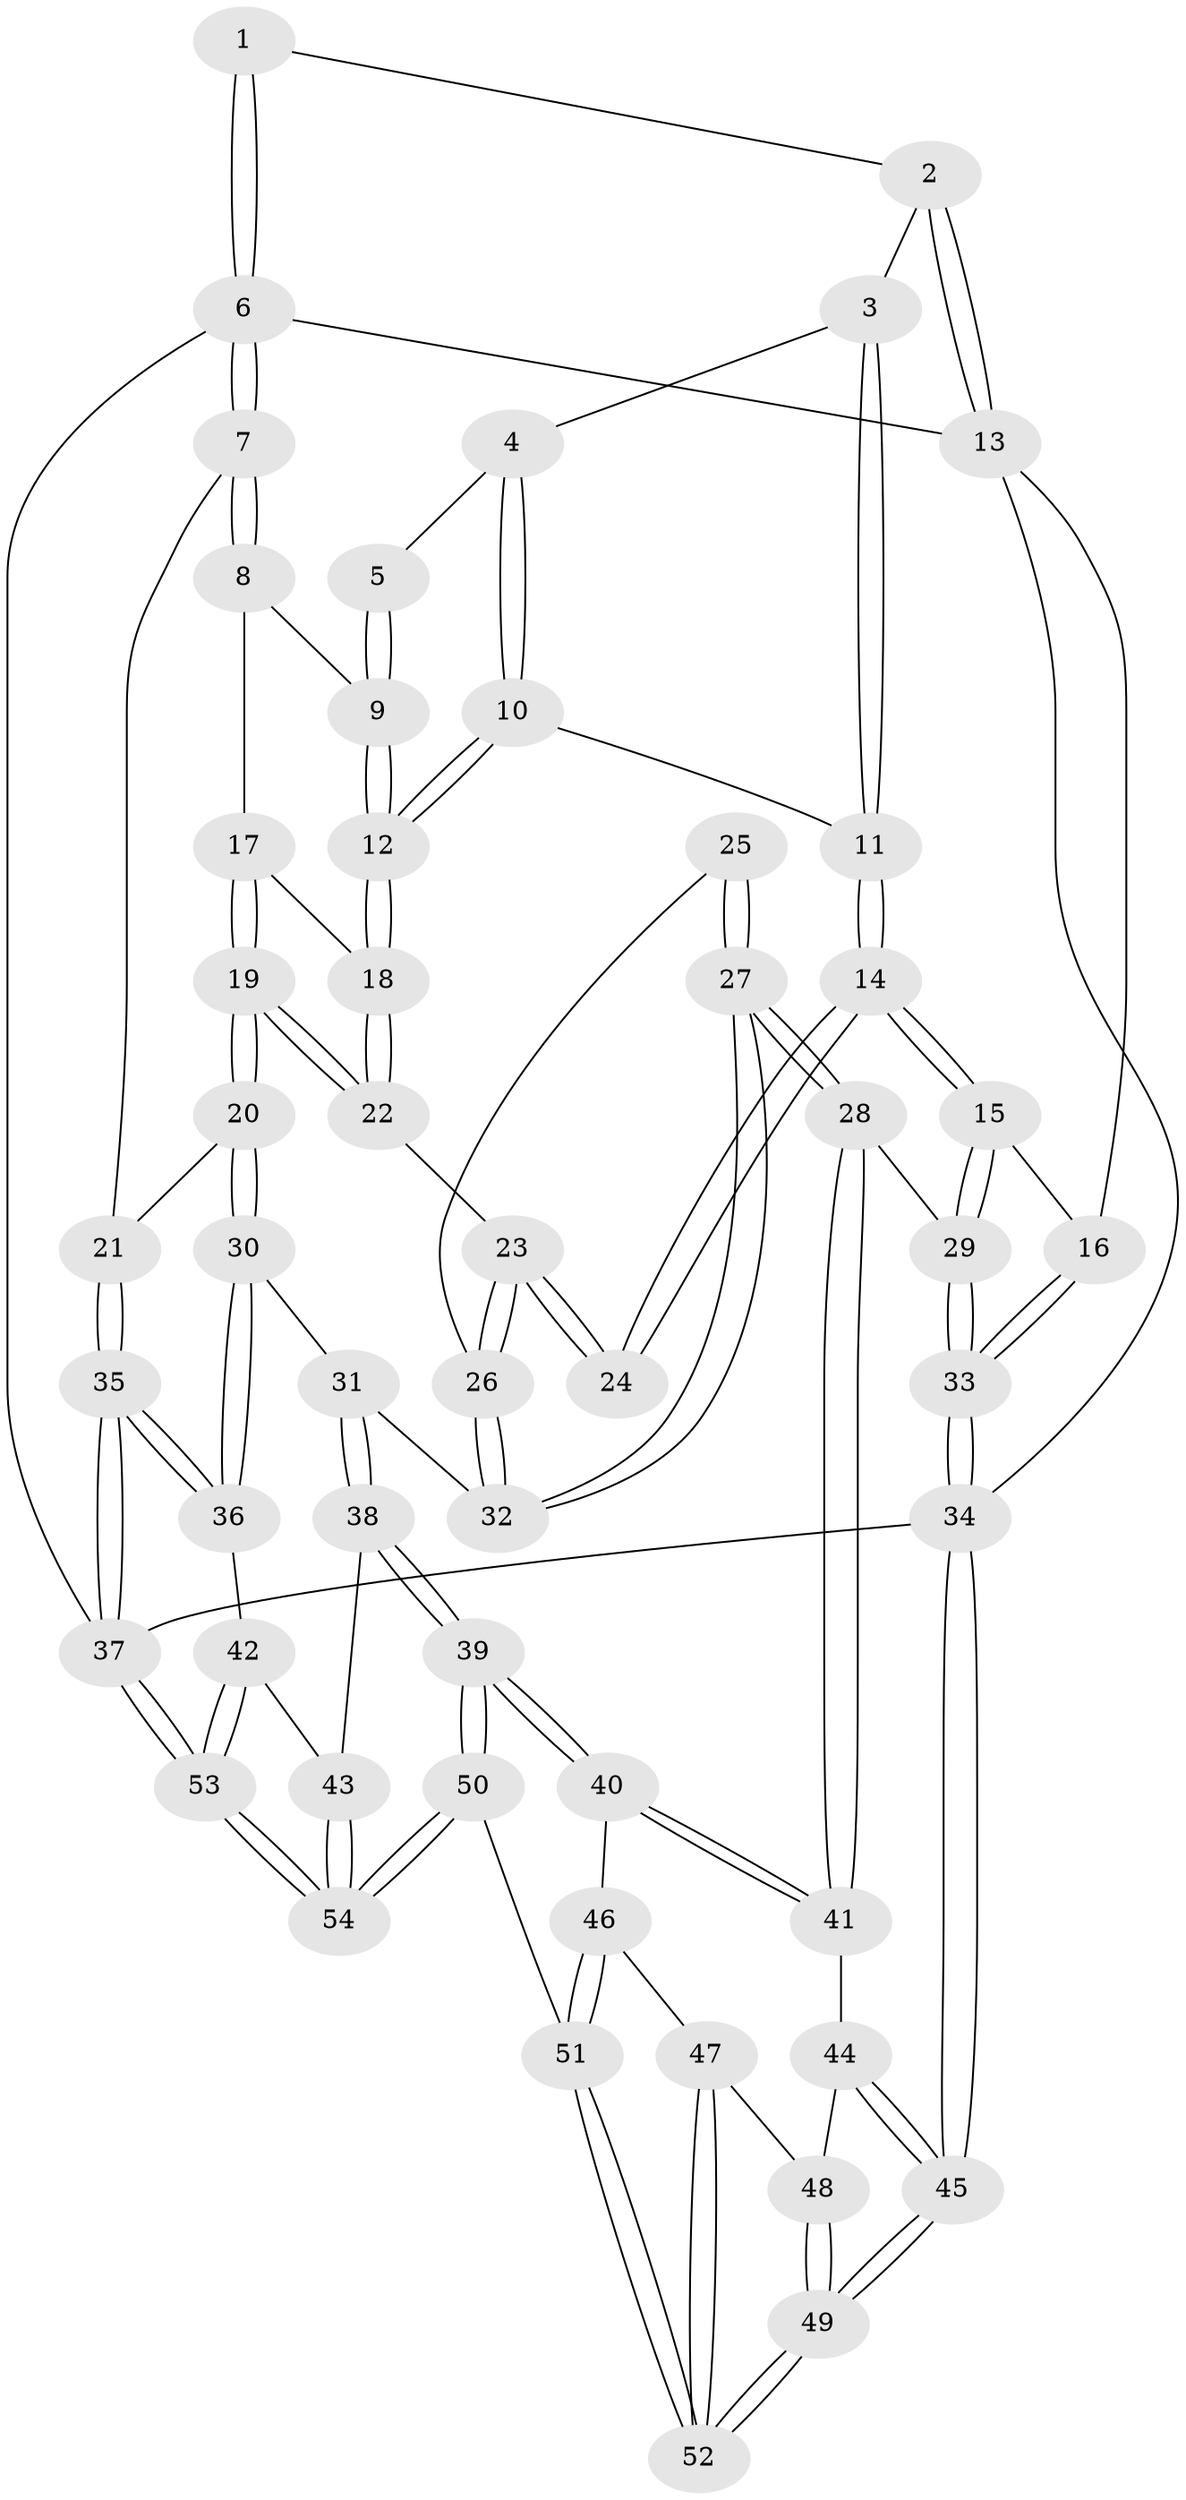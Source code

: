// coarse degree distribution, {2: 0.11764705882352941, 3: 0.47058823529411764, 4: 0.29411764705882354, 5: 0.11764705882352941}
// Generated by graph-tools (version 1.1) at 2025/38/03/04/25 23:38:27]
// undirected, 54 vertices, 132 edges
graph export_dot {
  node [color=gray90,style=filled];
  1 [pos="+0.49914390536156433+0"];
  2 [pos="+0+0"];
  3 [pos="+0.24540857301421096+0.09254865925633395"];
  4 [pos="+0.4201860121116441+0.11347744776680442"];
  5 [pos="+0.4973410057741702+0"];
  6 [pos="+1+0"];
  7 [pos="+1+0"];
  8 [pos="+0.7327696429070973+0.17651172253754163"];
  9 [pos="+0.7015910586890107+0.17111518878918147"];
  10 [pos="+0.4241060089598786+0.2249772022679089"];
  11 [pos="+0.1830309739172159+0.2954653279244867"];
  12 [pos="+0.48809845780253913+0.3011699506883754"];
  13 [pos="+0+0"];
  14 [pos="+0.15076017451669743+0.31714675730804537"];
  15 [pos="+0.1251901795916318+0.3207081807228539"];
  16 [pos="+0+0.20248931963169894"];
  17 [pos="+0.745007576214598+0.31535177298593847"];
  18 [pos="+0.4915876785265927+0.31975260170174336"];
  19 [pos="+0.7844950066483334+0.43224856759477226"];
  20 [pos="+0.8048139739352661+0.45675477424174554"];
  21 [pos="+1+0.43092768440999335"];
  22 [pos="+0.4934233668367237+0.3523875898107888"];
  23 [pos="+0.48731480383950176+0.37232741745344183"];
  24 [pos="+0.2486040548169845+0.3948868079706626"];
  25 [pos="+0.2732652486811277+0.43484146412230157"];
  26 [pos="+0.4867364471845071+0.3778260835383242"];
  27 [pos="+0.39143982139373834+0.6337314795842427"];
  28 [pos="+0.30331016689160356+0.6929462935256976"];
  29 [pos="+0.15469216823120802+0.6436722970240369"];
  30 [pos="+0.6739542233040291+0.6351960788038495"];
  31 [pos="+0.5239874068079019+0.6344484031374503"];
  32 [pos="+0.4638887055291501+0.6105454760576967"];
  33 [pos="+0+0.7034815422545716"];
  34 [pos="+0+1"];
  35 [pos="+1+0.7854118545377221"];
  36 [pos="+0.7403356316006373+0.7161986450844224"];
  37 [pos="+1+1"];
  38 [pos="+0.5502912236861472+0.8523234387650604"];
  39 [pos="+0.47385462984817733+0.9633122761597623"];
  40 [pos="+0.3896955422487081+0.8569172412252692"];
  41 [pos="+0.3031007183546574+0.6961913771546664"];
  42 [pos="+0.7186974849741434+0.8749309484502383"];
  43 [pos="+0.6746066482133026+0.8960143608822451"];
  44 [pos="+0.29880095209482077+0.7055865418110306"];
  45 [pos="+0+1"];
  46 [pos="+0.3359069519690764+0.9346284376150757"];
  47 [pos="+0.2849445739808364+0.9086666115790961"];
  48 [pos="+0.2753889453736202+0.8463323352329052"];
  49 [pos="+0+1"];
  50 [pos="+0.4835135021586515+1"];
  51 [pos="+0.41618807570616867+1"];
  52 [pos="+0.222774209201869+1"];
  53 [pos="+1+1"];
  54 [pos="+0.5077615376162671+1"];
  1 -- 2;
  1 -- 6;
  1 -- 6;
  2 -- 3;
  2 -- 13;
  2 -- 13;
  3 -- 4;
  3 -- 11;
  3 -- 11;
  4 -- 5;
  4 -- 10;
  4 -- 10;
  5 -- 9;
  5 -- 9;
  6 -- 7;
  6 -- 7;
  6 -- 13;
  6 -- 37;
  7 -- 8;
  7 -- 8;
  7 -- 21;
  8 -- 9;
  8 -- 17;
  9 -- 12;
  9 -- 12;
  10 -- 11;
  10 -- 12;
  10 -- 12;
  11 -- 14;
  11 -- 14;
  12 -- 18;
  12 -- 18;
  13 -- 16;
  13 -- 34;
  14 -- 15;
  14 -- 15;
  14 -- 24;
  14 -- 24;
  15 -- 16;
  15 -- 29;
  15 -- 29;
  16 -- 33;
  16 -- 33;
  17 -- 18;
  17 -- 19;
  17 -- 19;
  18 -- 22;
  18 -- 22;
  19 -- 20;
  19 -- 20;
  19 -- 22;
  19 -- 22;
  20 -- 21;
  20 -- 30;
  20 -- 30;
  21 -- 35;
  21 -- 35;
  22 -- 23;
  23 -- 24;
  23 -- 24;
  23 -- 26;
  23 -- 26;
  25 -- 26;
  25 -- 27;
  25 -- 27;
  26 -- 32;
  26 -- 32;
  27 -- 28;
  27 -- 28;
  27 -- 32;
  27 -- 32;
  28 -- 29;
  28 -- 41;
  28 -- 41;
  29 -- 33;
  29 -- 33;
  30 -- 31;
  30 -- 36;
  30 -- 36;
  31 -- 32;
  31 -- 38;
  31 -- 38;
  33 -- 34;
  33 -- 34;
  34 -- 45;
  34 -- 45;
  34 -- 37;
  35 -- 36;
  35 -- 36;
  35 -- 37;
  35 -- 37;
  36 -- 42;
  37 -- 53;
  37 -- 53;
  38 -- 39;
  38 -- 39;
  38 -- 43;
  39 -- 40;
  39 -- 40;
  39 -- 50;
  39 -- 50;
  40 -- 41;
  40 -- 41;
  40 -- 46;
  41 -- 44;
  42 -- 43;
  42 -- 53;
  42 -- 53;
  43 -- 54;
  43 -- 54;
  44 -- 45;
  44 -- 45;
  44 -- 48;
  45 -- 49;
  45 -- 49;
  46 -- 47;
  46 -- 51;
  46 -- 51;
  47 -- 48;
  47 -- 52;
  47 -- 52;
  48 -- 49;
  48 -- 49;
  49 -- 52;
  49 -- 52;
  50 -- 51;
  50 -- 54;
  50 -- 54;
  51 -- 52;
  51 -- 52;
  53 -- 54;
  53 -- 54;
}

